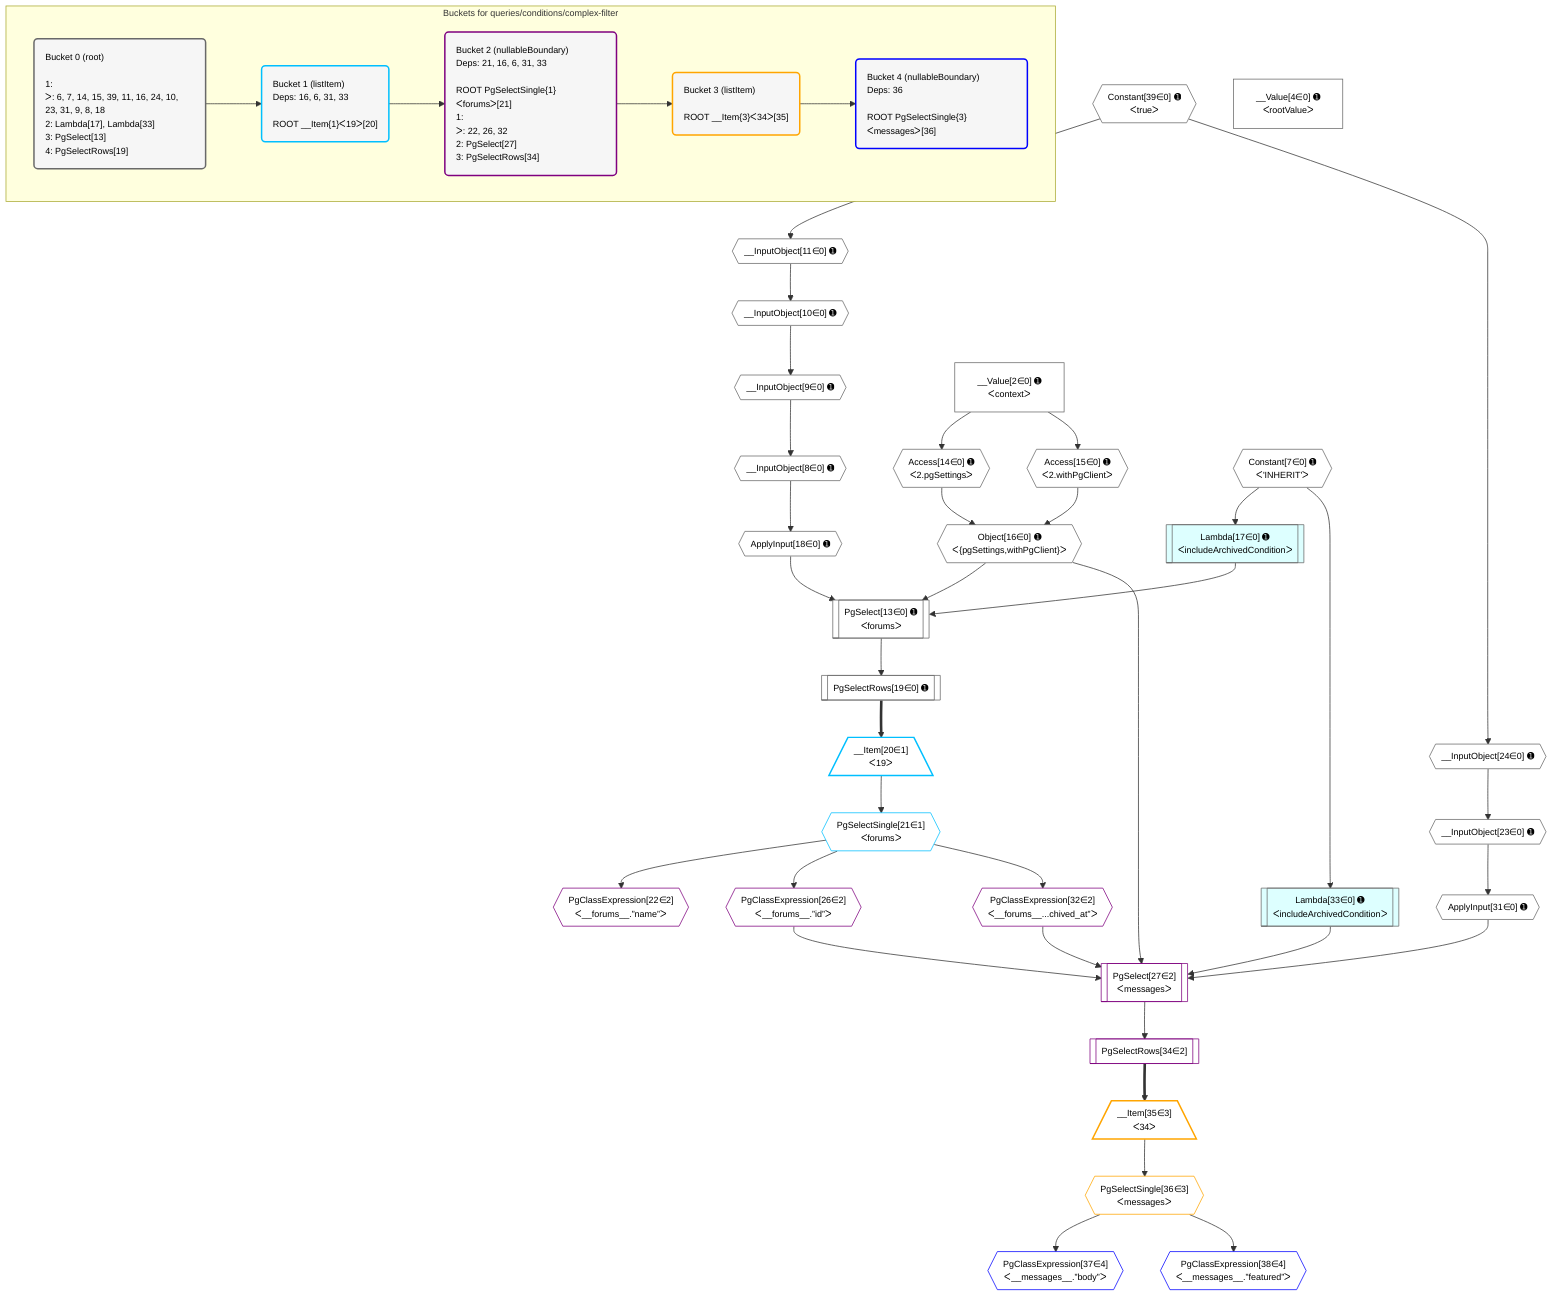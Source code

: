 %%{init: {'themeVariables': { 'fontSize': '12px'}}}%%
graph TD
    classDef path fill:#eee,stroke:#000,color:#000
    classDef plan fill:#fff,stroke-width:1px,color:#000
    classDef itemplan fill:#fff,stroke-width:2px,color:#000
    classDef unbatchedplan fill:#dff,stroke-width:1px,color:#000
    classDef sideeffectplan fill:#fcc,stroke-width:2px,color:#000
    classDef bucket fill:#f6f6f6,color:#000,stroke-width:2px,text-align:left


    %% plan dependencies
    PgSelect13[["PgSelect[13∈0] ➊<br />ᐸforumsᐳ"]]:::plan
    Object16{{"Object[16∈0] ➊<br />ᐸ{pgSettings,withPgClient}ᐳ"}}:::plan
    Lambda17[["Lambda[17∈0] ➊<br />ᐸincludeArchivedConditionᐳ"]]:::unbatchedplan
    ApplyInput18{{"ApplyInput[18∈0] ➊"}}:::plan
    Object16 & Lambda17 & ApplyInput18 --> PgSelect13
    __InputObject10{{"__InputObject[10∈0] ➊"}}:::plan
    __InputObject11{{"__InputObject[11∈0] ➊"}}:::plan
    __InputObject11 --> __InputObject10
    Constant39{{"Constant[39∈0] ➊<br />ᐸtrueᐳ"}}:::plan
    Constant39 --> __InputObject11
    Access14{{"Access[14∈0] ➊<br />ᐸ2.pgSettingsᐳ"}}:::plan
    Access15{{"Access[15∈0] ➊<br />ᐸ2.withPgClientᐳ"}}:::plan
    Access14 & Access15 --> Object16
    __InputObject23{{"__InputObject[23∈0] ➊"}}:::plan
    __InputObject24{{"__InputObject[24∈0] ➊"}}:::plan
    __InputObject24 --> __InputObject23
    Constant39 --> __InputObject24
    __InputObject8{{"__InputObject[8∈0] ➊"}}:::plan
    __InputObject9{{"__InputObject[9∈0] ➊"}}:::plan
    __InputObject9 --> __InputObject8
    __InputObject10 --> __InputObject9
    __Value2["__Value[2∈0] ➊<br />ᐸcontextᐳ"]:::plan
    __Value2 --> Access14
    __Value2 --> Access15
    Constant7{{"Constant[7∈0] ➊<br />ᐸ'INHERIT'ᐳ"}}:::plan
    Constant7 --> Lambda17
    __InputObject8 --> ApplyInput18
    PgSelectRows19[["PgSelectRows[19∈0] ➊"]]:::plan
    PgSelect13 --> PgSelectRows19
    ApplyInput31{{"ApplyInput[31∈0] ➊"}}:::plan
    __InputObject23 --> ApplyInput31
    Lambda33[["Lambda[33∈0] ➊<br />ᐸincludeArchivedConditionᐳ"]]:::unbatchedplan
    Constant7 --> Lambda33
    __Value4["__Value[4∈0] ➊<br />ᐸrootValueᐳ"]:::plan
    __Item20[/"__Item[20∈1]<br />ᐸ19ᐳ"\]:::itemplan
    PgSelectRows19 ==> __Item20
    PgSelectSingle21{{"PgSelectSingle[21∈1]<br />ᐸforumsᐳ"}}:::plan
    __Item20 --> PgSelectSingle21
    PgSelect27[["PgSelect[27∈2]<br />ᐸmessagesᐳ"]]:::plan
    PgClassExpression26{{"PgClassExpression[26∈2]<br />ᐸ__forums__.”id”ᐳ"}}:::plan
    PgClassExpression32{{"PgClassExpression[32∈2]<br />ᐸ__forums__...chived_at”ᐳ"}}:::plan
    Object16 & PgClassExpression26 & ApplyInput31 & PgClassExpression32 & Lambda33 --> PgSelect27
    PgClassExpression22{{"PgClassExpression[22∈2]<br />ᐸ__forums__.”name”ᐳ"}}:::plan
    PgSelectSingle21 --> PgClassExpression22
    PgSelectSingle21 --> PgClassExpression26
    PgSelectSingle21 --> PgClassExpression32
    PgSelectRows34[["PgSelectRows[34∈2]"]]:::plan
    PgSelect27 --> PgSelectRows34
    __Item35[/"__Item[35∈3]<br />ᐸ34ᐳ"\]:::itemplan
    PgSelectRows34 ==> __Item35
    PgSelectSingle36{{"PgSelectSingle[36∈3]<br />ᐸmessagesᐳ"}}:::plan
    __Item35 --> PgSelectSingle36
    PgClassExpression37{{"PgClassExpression[37∈4]<br />ᐸ__messages__.”body”ᐳ"}}:::plan
    PgSelectSingle36 --> PgClassExpression37
    PgClassExpression38{{"PgClassExpression[38∈4]<br />ᐸ__messages__.”featured”ᐳ"}}:::plan
    PgSelectSingle36 --> PgClassExpression38

    %% define steps

    subgraph "Buckets for queries/conditions/complex-filter"
    Bucket0("Bucket 0 (root)<br /><br />1: <br />ᐳ: 6, 7, 14, 15, 39, 11, 16, 24, 10, 23, 31, 9, 8, 18<br />2: Lambda[17], Lambda[33]<br />3: PgSelect[13]<br />4: PgSelectRows[19]"):::bucket
    classDef bucket0 stroke:#696969
    class Bucket0,__Value2,__Value4,Constant7,__InputObject8,__InputObject9,__InputObject10,__InputObject11,PgSelect13,Access14,Access15,Object16,Lambda17,ApplyInput18,PgSelectRows19,__InputObject23,__InputObject24,ApplyInput31,Lambda33,Constant39 bucket0
    Bucket1("Bucket 1 (listItem)<br />Deps: 16, 6, 31, 33<br /><br />ROOT __Item{1}ᐸ19ᐳ[20]"):::bucket
    classDef bucket1 stroke:#00bfff
    class Bucket1,__Item20,PgSelectSingle21 bucket1
    Bucket2("Bucket 2 (nullableBoundary)<br />Deps: 21, 16, 6, 31, 33<br /><br />ROOT PgSelectSingle{1}ᐸforumsᐳ[21]<br />1: <br />ᐳ: 22, 26, 32<br />2: PgSelect[27]<br />3: PgSelectRows[34]"):::bucket
    classDef bucket2 stroke:#7f007f
    class Bucket2,PgClassExpression22,PgClassExpression26,PgSelect27,PgClassExpression32,PgSelectRows34 bucket2
    Bucket3("Bucket 3 (listItem)<br /><br />ROOT __Item{3}ᐸ34ᐳ[35]"):::bucket
    classDef bucket3 stroke:#ffa500
    class Bucket3,__Item35,PgSelectSingle36 bucket3
    Bucket4("Bucket 4 (nullableBoundary)<br />Deps: 36<br /><br />ROOT PgSelectSingle{3}ᐸmessagesᐳ[36]"):::bucket
    classDef bucket4 stroke:#0000ff
    class Bucket4,PgClassExpression37,PgClassExpression38 bucket4
    Bucket0 --> Bucket1
    Bucket1 --> Bucket2
    Bucket2 --> Bucket3
    Bucket3 --> Bucket4
    end